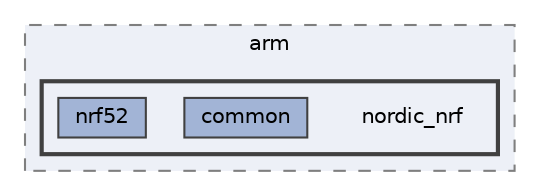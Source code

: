 digraph "build/zephyr/soc/arm/nordic_nrf"
{
 // LATEX_PDF_SIZE
  bgcolor="transparent";
  edge [fontname=Helvetica,fontsize=10,labelfontname=Helvetica,labelfontsize=10];
  node [fontname=Helvetica,fontsize=10,shape=box,height=0.2,width=0.4];
  compound=true
  subgraph clusterdir_b2db7b8d9e5722eadc1599755e8ecce8 {
    graph [ bgcolor="#edf0f7", pencolor="grey50", label="arm", fontname=Helvetica,fontsize=10 style="filled,dashed", URL="dir_b2db7b8d9e5722eadc1599755e8ecce8.html",tooltip=""]
  subgraph clusterdir_32935d3dde786a9cacbbbdf279095902 {
    graph [ bgcolor="#edf0f7", pencolor="grey25", label="", fontname=Helvetica,fontsize=10 style="filled,bold", URL="dir_32935d3dde786a9cacbbbdf279095902.html",tooltip=""]
    dir_32935d3dde786a9cacbbbdf279095902 [shape=plaintext, label="nordic_nrf"];
  dir_65ece66d6ea8e15bdd91c1c5ad64bf89 [label="common", fillcolor="#a2b4d6", color="grey25", style="filled", URL="dir_65ece66d6ea8e15bdd91c1c5ad64bf89.html",tooltip=""];
  dir_d49d5d54ebd1951d3a7c2fa72cda044c [label="nrf52", fillcolor="#a2b4d6", color="grey25", style="filled", URL="dir_d49d5d54ebd1951d3a7c2fa72cda044c.html",tooltip=""];
  }
  }
}
